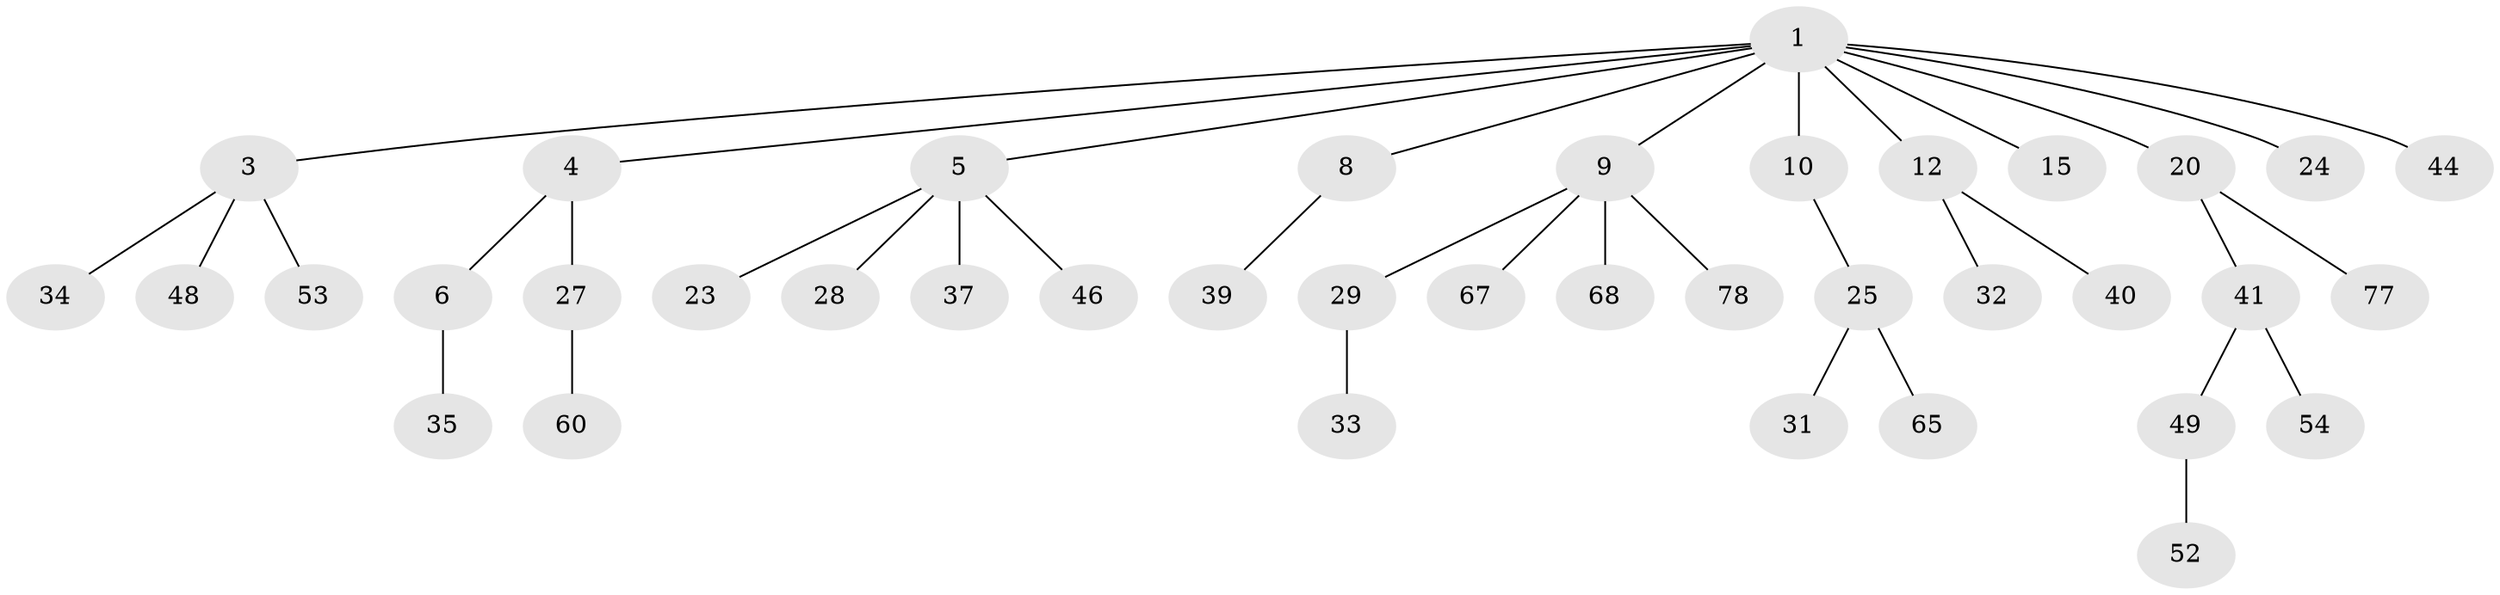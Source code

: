 // original degree distribution, {8: 0.012658227848101266, 5: 0.0379746835443038, 3: 0.17721518987341772, 2: 0.26582278481012656, 4: 0.0379746835443038, 1: 0.46835443037974683}
// Generated by graph-tools (version 1.1) at 2025/15/03/09/25 04:15:42]
// undirected, 39 vertices, 38 edges
graph export_dot {
graph [start="1"]
  node [color=gray90,style=filled];
  1 [super="+2"];
  3 [super="+13"];
  4 [super="+19"];
  5 [super="+7+74+11+21"];
  6;
  8 [super="+14"];
  9 [super="+45+18"];
  10;
  12;
  15;
  20 [super="+36"];
  23 [super="+58"];
  24;
  25;
  27 [super="+30"];
  28 [super="+47"];
  29 [super="+50"];
  31 [super="+76"];
  32;
  33;
  34;
  35;
  37;
  39 [super="+51"];
  40 [super="+75+70+62+57"];
  41 [super="+43+63"];
  44;
  46 [super="+61"];
  48 [super="+66"];
  49;
  52 [super="+72"];
  53 [super="+71"];
  54;
  60 [super="+69"];
  65;
  67;
  68;
  77;
  78;
  1 -- 3;
  1 -- 4;
  1 -- 8;
  1 -- 10;
  1 -- 20;
  1 -- 24;
  1 -- 44;
  1 -- 5;
  1 -- 9;
  1 -- 12;
  1 -- 15;
  3 -- 34;
  3 -- 48;
  3 -- 53;
  4 -- 6;
  4 -- 27;
  5 -- 46;
  5 -- 37;
  5 -- 28;
  5 -- 23;
  6 -- 35;
  8 -- 39;
  9 -- 29;
  9 -- 67;
  9 -- 68;
  9 -- 78;
  10 -- 25;
  12 -- 32;
  12 -- 40;
  20 -- 41;
  20 -- 77;
  25 -- 31;
  25 -- 65;
  27 -- 60;
  29 -- 33;
  41 -- 54;
  41 -- 49;
  49 -- 52;
}
